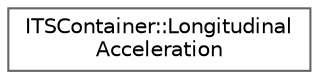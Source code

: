 digraph "类继承关系图"
{
 // INTERACTIVE_SVG=YES
 // LATEX_PDF_SIZE
  bgcolor="transparent";
  edge [fontname=Helvetica,fontsize=10,labelfontname=Helvetica,labelfontsize=10];
  node [fontname=Helvetica,fontsize=10,shape=box,height=0.2,width=0.4];
  rankdir="LR";
  Node0 [id="Node000000",label="ITSContainer::Longitudinal\lAcceleration",height=0.2,width=0.4,color="grey40", fillcolor="white", style="filled",URL="$d5/d45/structITSContainer_1_1LongitudinalAcceleration.html",tooltip=" "];
}
